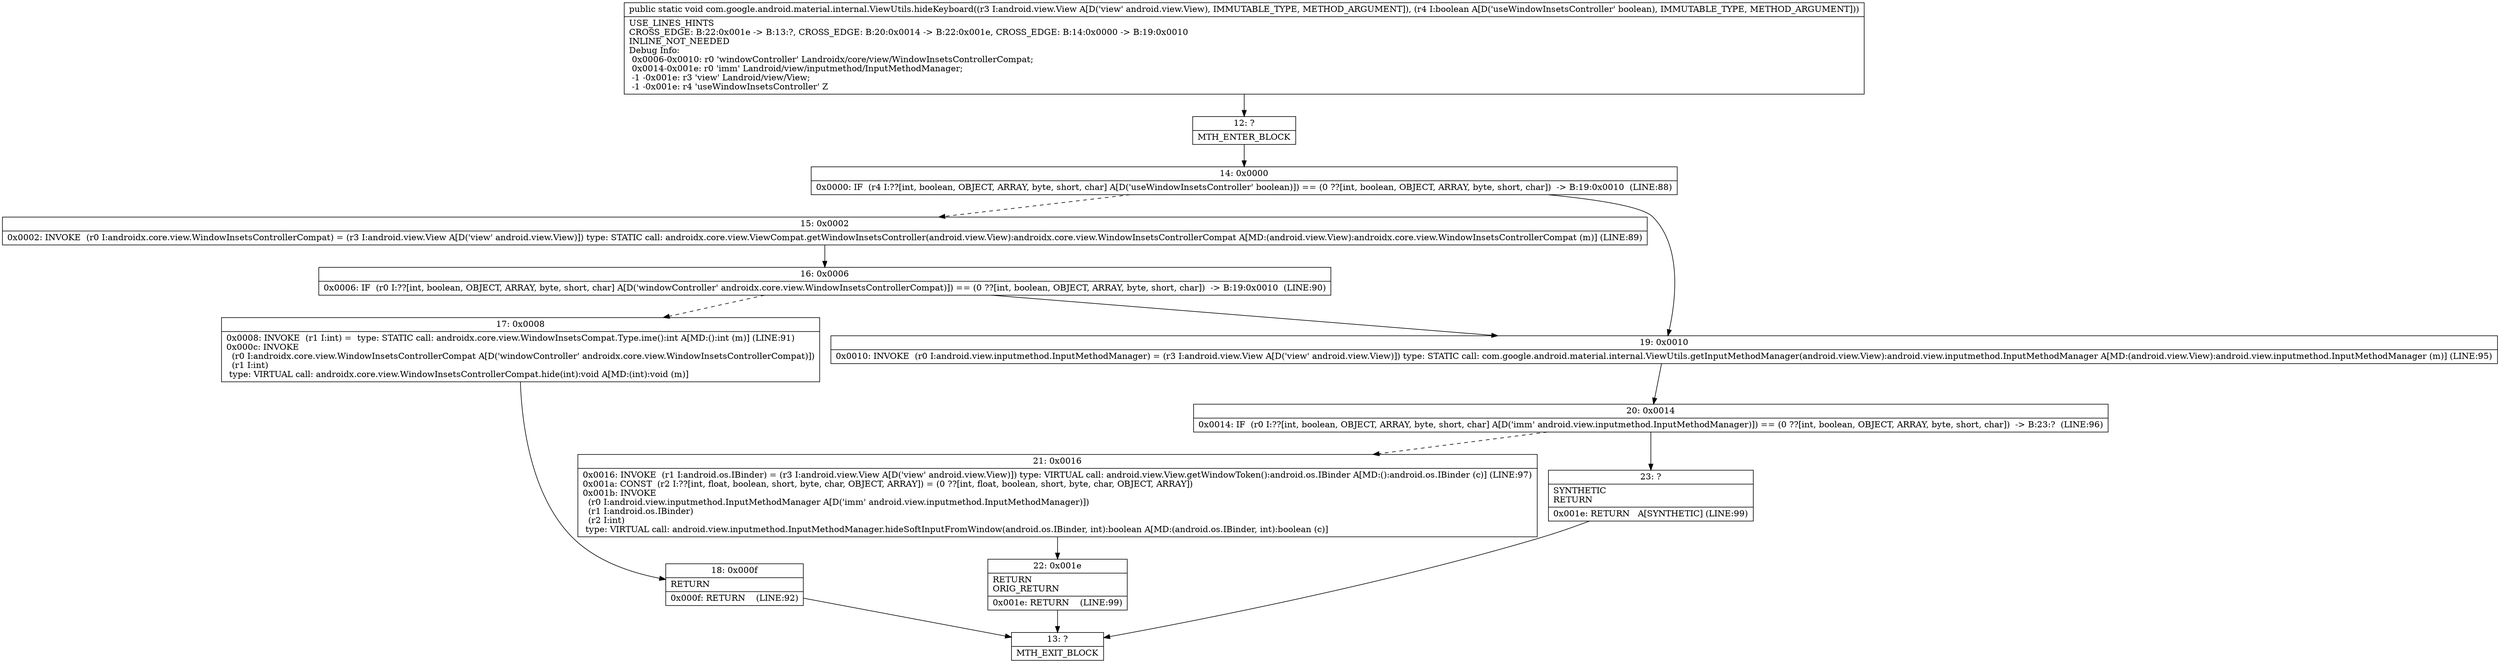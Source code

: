 digraph "CFG forcom.google.android.material.internal.ViewUtils.hideKeyboard(Landroid\/view\/View;Z)V" {
Node_12 [shape=record,label="{12\:\ ?|MTH_ENTER_BLOCK\l}"];
Node_14 [shape=record,label="{14\:\ 0x0000|0x0000: IF  (r4 I:??[int, boolean, OBJECT, ARRAY, byte, short, char] A[D('useWindowInsetsController' boolean)]) == (0 ??[int, boolean, OBJECT, ARRAY, byte, short, char])  \-\> B:19:0x0010  (LINE:88)\l}"];
Node_15 [shape=record,label="{15\:\ 0x0002|0x0002: INVOKE  (r0 I:androidx.core.view.WindowInsetsControllerCompat) = (r3 I:android.view.View A[D('view' android.view.View)]) type: STATIC call: androidx.core.view.ViewCompat.getWindowInsetsController(android.view.View):androidx.core.view.WindowInsetsControllerCompat A[MD:(android.view.View):androidx.core.view.WindowInsetsControllerCompat (m)] (LINE:89)\l}"];
Node_16 [shape=record,label="{16\:\ 0x0006|0x0006: IF  (r0 I:??[int, boolean, OBJECT, ARRAY, byte, short, char] A[D('windowController' androidx.core.view.WindowInsetsControllerCompat)]) == (0 ??[int, boolean, OBJECT, ARRAY, byte, short, char])  \-\> B:19:0x0010  (LINE:90)\l}"];
Node_17 [shape=record,label="{17\:\ 0x0008|0x0008: INVOKE  (r1 I:int) =  type: STATIC call: androidx.core.view.WindowInsetsCompat.Type.ime():int A[MD:():int (m)] (LINE:91)\l0x000c: INVOKE  \l  (r0 I:androidx.core.view.WindowInsetsControllerCompat A[D('windowController' androidx.core.view.WindowInsetsControllerCompat)])\l  (r1 I:int)\l type: VIRTUAL call: androidx.core.view.WindowInsetsControllerCompat.hide(int):void A[MD:(int):void (m)]\l}"];
Node_18 [shape=record,label="{18\:\ 0x000f|RETURN\l|0x000f: RETURN    (LINE:92)\l}"];
Node_13 [shape=record,label="{13\:\ ?|MTH_EXIT_BLOCK\l}"];
Node_19 [shape=record,label="{19\:\ 0x0010|0x0010: INVOKE  (r0 I:android.view.inputmethod.InputMethodManager) = (r3 I:android.view.View A[D('view' android.view.View)]) type: STATIC call: com.google.android.material.internal.ViewUtils.getInputMethodManager(android.view.View):android.view.inputmethod.InputMethodManager A[MD:(android.view.View):android.view.inputmethod.InputMethodManager (m)] (LINE:95)\l}"];
Node_20 [shape=record,label="{20\:\ 0x0014|0x0014: IF  (r0 I:??[int, boolean, OBJECT, ARRAY, byte, short, char] A[D('imm' android.view.inputmethod.InputMethodManager)]) == (0 ??[int, boolean, OBJECT, ARRAY, byte, short, char])  \-\> B:23:?  (LINE:96)\l}"];
Node_21 [shape=record,label="{21\:\ 0x0016|0x0016: INVOKE  (r1 I:android.os.IBinder) = (r3 I:android.view.View A[D('view' android.view.View)]) type: VIRTUAL call: android.view.View.getWindowToken():android.os.IBinder A[MD:():android.os.IBinder (c)] (LINE:97)\l0x001a: CONST  (r2 I:??[int, float, boolean, short, byte, char, OBJECT, ARRAY]) = (0 ??[int, float, boolean, short, byte, char, OBJECT, ARRAY]) \l0x001b: INVOKE  \l  (r0 I:android.view.inputmethod.InputMethodManager A[D('imm' android.view.inputmethod.InputMethodManager)])\l  (r1 I:android.os.IBinder)\l  (r2 I:int)\l type: VIRTUAL call: android.view.inputmethod.InputMethodManager.hideSoftInputFromWindow(android.os.IBinder, int):boolean A[MD:(android.os.IBinder, int):boolean (c)]\l}"];
Node_22 [shape=record,label="{22\:\ 0x001e|RETURN\lORIG_RETURN\l|0x001e: RETURN    (LINE:99)\l}"];
Node_23 [shape=record,label="{23\:\ ?|SYNTHETIC\lRETURN\l|0x001e: RETURN   A[SYNTHETIC] (LINE:99)\l}"];
MethodNode[shape=record,label="{public static void com.google.android.material.internal.ViewUtils.hideKeyboard((r3 I:android.view.View A[D('view' android.view.View), IMMUTABLE_TYPE, METHOD_ARGUMENT]), (r4 I:boolean A[D('useWindowInsetsController' boolean), IMMUTABLE_TYPE, METHOD_ARGUMENT]))  | USE_LINES_HINTS\lCROSS_EDGE: B:22:0x001e \-\> B:13:?, CROSS_EDGE: B:20:0x0014 \-\> B:22:0x001e, CROSS_EDGE: B:14:0x0000 \-\> B:19:0x0010\lINLINE_NOT_NEEDED\lDebug Info:\l  0x0006\-0x0010: r0 'windowController' Landroidx\/core\/view\/WindowInsetsControllerCompat;\l  0x0014\-0x001e: r0 'imm' Landroid\/view\/inputmethod\/InputMethodManager;\l  \-1 \-0x001e: r3 'view' Landroid\/view\/View;\l  \-1 \-0x001e: r4 'useWindowInsetsController' Z\l}"];
MethodNode -> Node_12;Node_12 -> Node_14;
Node_14 -> Node_15[style=dashed];
Node_14 -> Node_19;
Node_15 -> Node_16;
Node_16 -> Node_17[style=dashed];
Node_16 -> Node_19;
Node_17 -> Node_18;
Node_18 -> Node_13;
Node_19 -> Node_20;
Node_20 -> Node_21[style=dashed];
Node_20 -> Node_23;
Node_21 -> Node_22;
Node_22 -> Node_13;
Node_23 -> Node_13;
}

